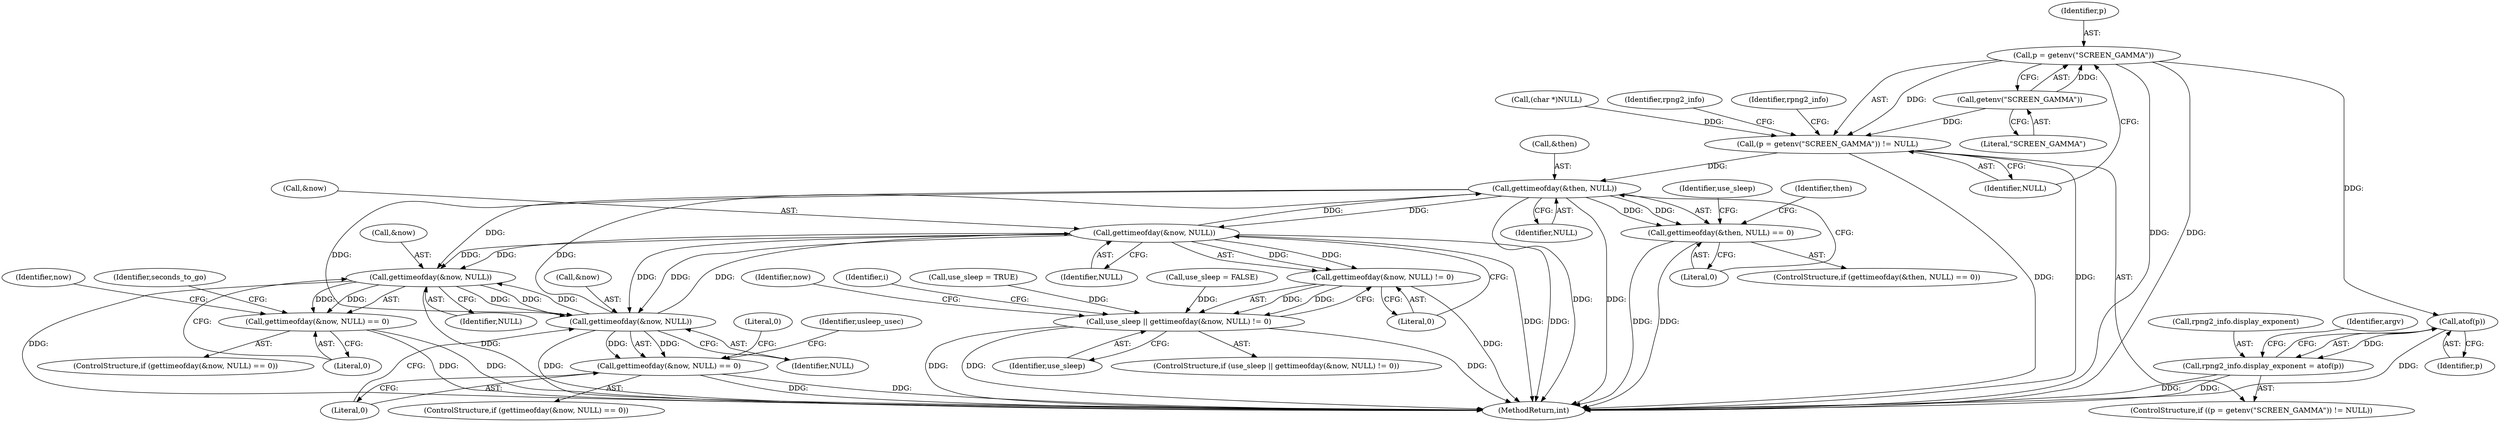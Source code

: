 digraph "0_Android_9d4853418ab2f754c2b63e091c29c5529b8b86ca_8@API" {
"1000214" [label="(Call,p = getenv(\"SCREEN_GAMMA\"))"];
"1000216" [label="(Call,getenv(\"SCREEN_GAMMA\"))"];
"1000213" [label="(Call,(p = getenv(\"SCREEN_GAMMA\")) != NULL)"];
"1000802" [label="(Call,gettimeofday(&then, NULL))"];
"1000801" [label="(Call,gettimeofday(&then, NULL) == 0)"];
"1000846" [label="(Call,gettimeofday(&now, NULL))"];
"1000845" [label="(Call,gettimeofday(&now, NULL) != 0)"];
"1000843" [label="(Call,use_sleep || gettimeofday(&now, NULL) != 0)"];
"1000970" [label="(Call,gettimeofday(&now, NULL))"];
"1000969" [label="(Call,gettimeofday(&now, NULL) == 0)"];
"1001002" [label="(Call,gettimeofday(&now, NULL))"];
"1001001" [label="(Call,gettimeofday(&now, NULL) == 0)"];
"1000223" [label="(Call,atof(p))"];
"1000219" [label="(Call,rpng2_info.display_exponent = atof(p))"];
"1000883" [label="(Identifier,now)"];
"1000969" [label="(Call,gettimeofday(&now, NULL) == 0)"];
"1000970" [label="(Call,gettimeofday(&now, NULL))"];
"1000846" [label="(Call,gettimeofday(&now, NULL))"];
"1000217" [label="(Literal,\"SCREEN_GAMMA\")"];
"1000842" [label="(ControlStructure,if (use_sleep || gettimeofday(&now, NULL) != 0))"];
"1000973" [label="(Identifier,NULL)"];
"1000850" [label="(Literal,0)"];
"1000979" [label="(Identifier,now)"];
"1000193" [label="(Call,(char *)NULL)"];
"1001006" [label="(Literal,0)"];
"1000216" [label="(Call,getenv(\"SCREEN_GAMMA\"))"];
"1000219" [label="(Call,rpng2_info.display_exponent = atof(p))"];
"1000845" [label="(Call,gettimeofday(&now, NULL) != 0)"];
"1000223" [label="(Call,atof(p))"];
"1000218" [label="(Identifier,NULL)"];
"1001036" [label="(Literal,0)"];
"1000228" [label="(Identifier,rpng2_info)"];
"1000806" [label="(Literal,0)"];
"1000854" [label="(Identifier,i)"];
"1001001" [label="(Call,gettimeofday(&now, NULL) == 0)"];
"1000224" [label="(Identifier,p)"];
"1000974" [label="(Literal,0)"];
"1000220" [label="(Call,rpng2_info.display_exponent)"];
"1000847" [label="(Call,&now)"];
"1000214" [label="(Call,p = getenv(\"SCREEN_GAMMA\"))"];
"1000803" [label="(Call,&then)"];
"1001099" [label="(MethodReturn,int)"];
"1001000" [label="(ControlStructure,if (gettimeofday(&now, NULL) == 0))"];
"1000212" [label="(ControlStructure,if ((p = getenv(\"SCREEN_GAMMA\")) != NULL))"];
"1000221" [label="(Identifier,rpng2_info)"];
"1000844" [label="(Identifier,use_sleep)"];
"1001009" [label="(Identifier,usleep_usec)"];
"1000800" [label="(ControlStructure,if (gettimeofday(&then, NULL) == 0))"];
"1000996" [label="(Identifier,seconds_to_go)"];
"1000818" [label="(Identifier,use_sleep)"];
"1000968" [label="(ControlStructure,if (gettimeofday(&now, NULL) == 0))"];
"1000235" [label="(Identifier,argv)"];
"1000817" [label="(Call,use_sleep = TRUE)"];
"1001005" [label="(Identifier,NULL)"];
"1000805" [label="(Identifier,NULL)"];
"1000802" [label="(Call,gettimeofday(&then, NULL))"];
"1000810" [label="(Identifier,then)"];
"1000849" [label="(Identifier,NULL)"];
"1000971" [label="(Call,&now)"];
"1001003" [label="(Call,&now)"];
"1000843" [label="(Call,use_sleep || gettimeofday(&now, NULL) != 0)"];
"1000215" [label="(Identifier,p)"];
"1000801" [label="(Call,gettimeofday(&then, NULL) == 0)"];
"1000813" [label="(Call,use_sleep = FALSE)"];
"1000213" [label="(Call,(p = getenv(\"SCREEN_GAMMA\")) != NULL)"];
"1001002" [label="(Call,gettimeofday(&now, NULL))"];
"1000214" -> "1000213"  [label="AST: "];
"1000214" -> "1000216"  [label="CFG: "];
"1000215" -> "1000214"  [label="AST: "];
"1000216" -> "1000214"  [label="AST: "];
"1000218" -> "1000214"  [label="CFG: "];
"1000214" -> "1001099"  [label="DDG: "];
"1000214" -> "1001099"  [label="DDG: "];
"1000214" -> "1000213"  [label="DDG: "];
"1000216" -> "1000214"  [label="DDG: "];
"1000214" -> "1000223"  [label="DDG: "];
"1000216" -> "1000217"  [label="CFG: "];
"1000217" -> "1000216"  [label="AST: "];
"1000216" -> "1000213"  [label="DDG: "];
"1000213" -> "1000212"  [label="AST: "];
"1000213" -> "1000218"  [label="CFG: "];
"1000218" -> "1000213"  [label="AST: "];
"1000221" -> "1000213"  [label="CFG: "];
"1000228" -> "1000213"  [label="CFG: "];
"1000213" -> "1001099"  [label="DDG: "];
"1000213" -> "1001099"  [label="DDG: "];
"1000193" -> "1000213"  [label="DDG: "];
"1000213" -> "1000802"  [label="DDG: "];
"1000802" -> "1000801"  [label="AST: "];
"1000802" -> "1000805"  [label="CFG: "];
"1000803" -> "1000802"  [label="AST: "];
"1000805" -> "1000802"  [label="AST: "];
"1000806" -> "1000802"  [label="CFG: "];
"1000802" -> "1001099"  [label="DDG: "];
"1000802" -> "1001099"  [label="DDG: "];
"1000802" -> "1000801"  [label="DDG: "];
"1000802" -> "1000801"  [label="DDG: "];
"1000846" -> "1000802"  [label="DDG: "];
"1001002" -> "1000802"  [label="DDG: "];
"1000802" -> "1000846"  [label="DDG: "];
"1000802" -> "1000970"  [label="DDG: "];
"1000802" -> "1001002"  [label="DDG: "];
"1000801" -> "1000800"  [label="AST: "];
"1000801" -> "1000806"  [label="CFG: "];
"1000806" -> "1000801"  [label="AST: "];
"1000810" -> "1000801"  [label="CFG: "];
"1000818" -> "1000801"  [label="CFG: "];
"1000801" -> "1001099"  [label="DDG: "];
"1000801" -> "1001099"  [label="DDG: "];
"1000846" -> "1000845"  [label="AST: "];
"1000846" -> "1000849"  [label="CFG: "];
"1000847" -> "1000846"  [label="AST: "];
"1000849" -> "1000846"  [label="AST: "];
"1000850" -> "1000846"  [label="CFG: "];
"1000846" -> "1001099"  [label="DDG: "];
"1000846" -> "1001099"  [label="DDG: "];
"1000846" -> "1000845"  [label="DDG: "];
"1000846" -> "1000845"  [label="DDG: "];
"1001002" -> "1000846"  [label="DDG: "];
"1000846" -> "1000970"  [label="DDG: "];
"1000846" -> "1000970"  [label="DDG: "];
"1000846" -> "1001002"  [label="DDG: "];
"1000846" -> "1001002"  [label="DDG: "];
"1000845" -> "1000843"  [label="AST: "];
"1000845" -> "1000850"  [label="CFG: "];
"1000850" -> "1000845"  [label="AST: "];
"1000843" -> "1000845"  [label="CFG: "];
"1000845" -> "1001099"  [label="DDG: "];
"1000845" -> "1000843"  [label="DDG: "];
"1000845" -> "1000843"  [label="DDG: "];
"1000843" -> "1000842"  [label="AST: "];
"1000843" -> "1000844"  [label="CFG: "];
"1000844" -> "1000843"  [label="AST: "];
"1000854" -> "1000843"  [label="CFG: "];
"1000883" -> "1000843"  [label="CFG: "];
"1000843" -> "1001099"  [label="DDG: "];
"1000843" -> "1001099"  [label="DDG: "];
"1000843" -> "1001099"  [label="DDG: "];
"1000817" -> "1000843"  [label="DDG: "];
"1000813" -> "1000843"  [label="DDG: "];
"1000970" -> "1000969"  [label="AST: "];
"1000970" -> "1000973"  [label="CFG: "];
"1000971" -> "1000970"  [label="AST: "];
"1000973" -> "1000970"  [label="AST: "];
"1000974" -> "1000970"  [label="CFG: "];
"1000970" -> "1001099"  [label="DDG: "];
"1000970" -> "1001099"  [label="DDG: "];
"1000970" -> "1000969"  [label="DDG: "];
"1000970" -> "1000969"  [label="DDG: "];
"1001002" -> "1000970"  [label="DDG: "];
"1000970" -> "1001002"  [label="DDG: "];
"1000970" -> "1001002"  [label="DDG: "];
"1000969" -> "1000968"  [label="AST: "];
"1000969" -> "1000974"  [label="CFG: "];
"1000974" -> "1000969"  [label="AST: "];
"1000979" -> "1000969"  [label="CFG: "];
"1000996" -> "1000969"  [label="CFG: "];
"1000969" -> "1001099"  [label="DDG: "];
"1000969" -> "1001099"  [label="DDG: "];
"1001002" -> "1001001"  [label="AST: "];
"1001002" -> "1001005"  [label="CFG: "];
"1001003" -> "1001002"  [label="AST: "];
"1001005" -> "1001002"  [label="AST: "];
"1001006" -> "1001002"  [label="CFG: "];
"1001002" -> "1001099"  [label="DDG: "];
"1001002" -> "1001001"  [label="DDG: "];
"1001002" -> "1001001"  [label="DDG: "];
"1001001" -> "1001000"  [label="AST: "];
"1001001" -> "1001006"  [label="CFG: "];
"1001006" -> "1001001"  [label="AST: "];
"1001009" -> "1001001"  [label="CFG: "];
"1001036" -> "1001001"  [label="CFG: "];
"1001001" -> "1001099"  [label="DDG: "];
"1001001" -> "1001099"  [label="DDG: "];
"1000223" -> "1000219"  [label="AST: "];
"1000223" -> "1000224"  [label="CFG: "];
"1000224" -> "1000223"  [label="AST: "];
"1000219" -> "1000223"  [label="CFG: "];
"1000223" -> "1001099"  [label="DDG: "];
"1000223" -> "1000219"  [label="DDG: "];
"1000219" -> "1000212"  [label="AST: "];
"1000220" -> "1000219"  [label="AST: "];
"1000235" -> "1000219"  [label="CFG: "];
"1000219" -> "1001099"  [label="DDG: "];
"1000219" -> "1001099"  [label="DDG: "];
}
